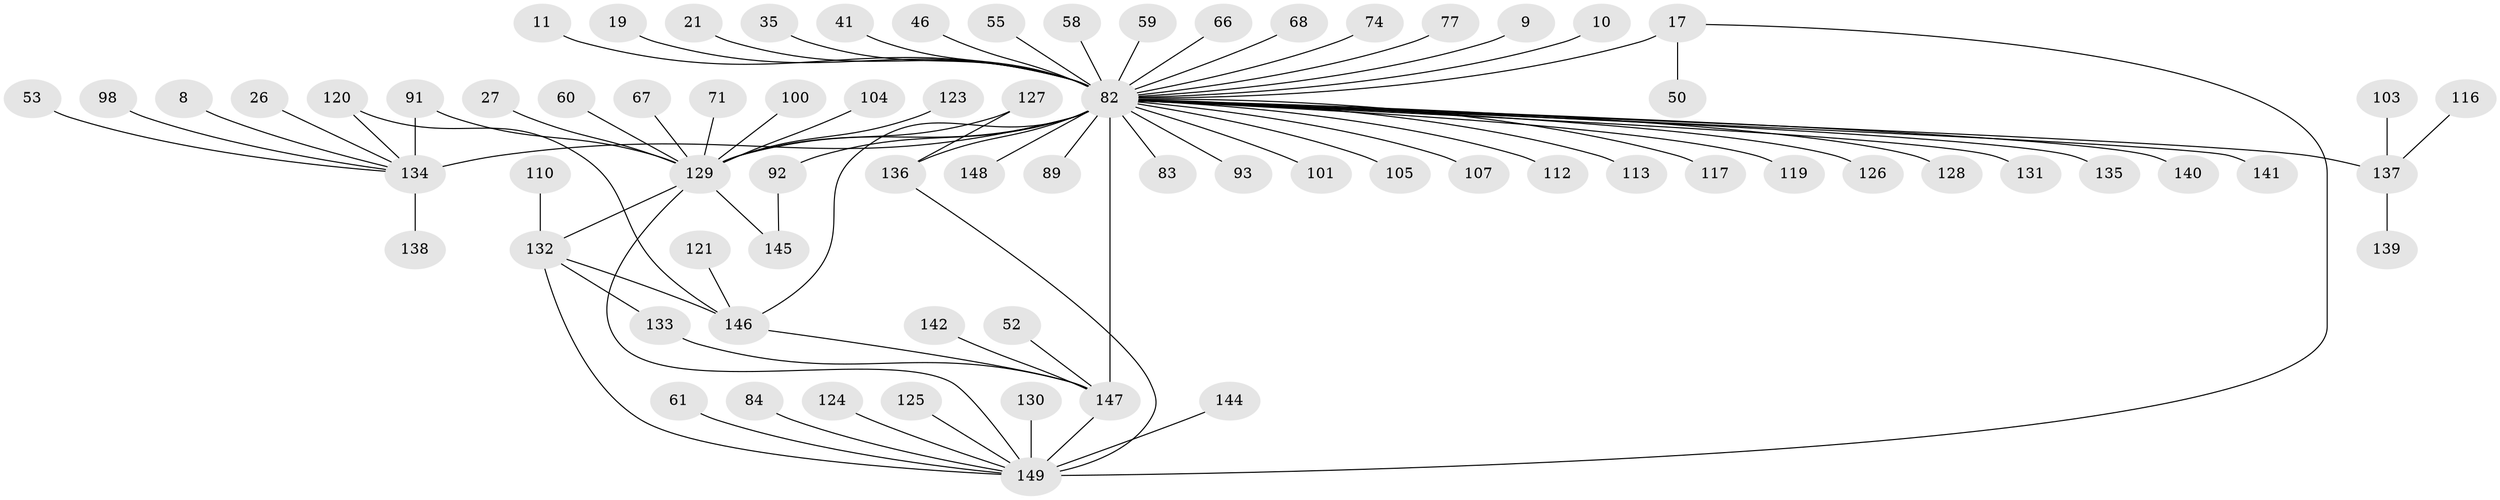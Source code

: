 // original degree distribution, {35: 0.006711409395973154, 17: 0.013422818791946308, 10: 0.006711409395973154, 3: 0.1476510067114094, 4: 0.053691275167785234, 9: 0.006711409395973154, 1: 0.5302013422818792, 2: 0.16778523489932887, 6: 0.020134228187919462, 8: 0.013422818791946308, 11: 0.006711409395973154, 5: 0.026845637583892617}
// Generated by graph-tools (version 1.1) at 2025/50/03/04/25 21:50:36]
// undirected, 74 vertices, 84 edges
graph export_dot {
graph [start="1"]
  node [color=gray90,style=filled];
  8;
  9;
  10;
  11;
  17 [super="+6"];
  19 [super="+12"];
  21;
  26;
  27;
  35;
  41;
  46;
  50;
  52;
  53;
  55;
  58;
  59;
  60;
  61;
  66;
  67;
  68;
  71;
  74 [super="+25"];
  77;
  82 [super="+36+5"];
  83;
  84;
  89;
  91;
  92 [super="+81"];
  93;
  98;
  100;
  101 [super="+44+62"];
  103;
  104;
  105;
  107;
  110 [super="+28"];
  112;
  113;
  116;
  117 [super="+4+95"];
  119;
  120;
  121 [super="+54+114"];
  123 [super="+63"];
  124;
  125;
  126;
  127 [super="+99+111"];
  128 [super="+48"];
  129 [super="+16"];
  130;
  131;
  132 [super="+97+108"];
  133 [super="+106"];
  134 [super="+79+102"];
  135;
  136 [super="+24"];
  137 [super="+94+76"];
  138;
  139;
  140;
  141 [super="+88"];
  142;
  144 [super="+115"];
  145;
  146 [super="+96+43+85"];
  147 [super="+118+69"];
  148;
  149 [super="+80+70+143"];
  8 -- 134;
  9 -- 82;
  10 -- 82;
  11 -- 82;
  17 -- 50;
  17 -- 82 [weight=3];
  17 -- 149 [weight=2];
  19 -- 82;
  21 -- 82;
  26 -- 134;
  27 -- 129;
  35 -- 82;
  41 -- 82;
  46 -- 82;
  52 -- 147;
  53 -- 134;
  55 -- 82;
  58 -- 82;
  59 -- 82;
  60 -- 129;
  61 -- 149;
  66 -- 82;
  67 -- 129;
  68 -- 82;
  71 -- 129;
  74 -- 82;
  77 -- 82;
  82 -- 83;
  82 -- 147 [weight=12];
  82 -- 129 [weight=4];
  82 -- 131;
  82 -- 135 [weight=2];
  82 -- 136 [weight=3];
  82 -- 140;
  82 -- 148;
  82 -- 89;
  82 -- 92 [weight=2];
  82 -- 93;
  82 -- 101;
  82 -- 105;
  82 -- 107;
  82 -- 112;
  82 -- 113;
  82 -- 117;
  82 -- 119;
  82 -- 126;
  82 -- 137 [weight=2];
  82 -- 128;
  82 -- 134 [weight=5];
  82 -- 141;
  82 -- 146;
  84 -- 149;
  91 -- 129;
  91 -- 134;
  92 -- 145;
  98 -- 134;
  100 -- 129;
  103 -- 137;
  104 -- 129;
  110 -- 132;
  116 -- 137;
  120 -- 134;
  120 -- 146;
  121 -- 146;
  123 -- 129;
  124 -- 149;
  125 -- 149;
  127 -- 136;
  127 -- 129;
  129 -- 145;
  129 -- 149;
  129 -- 132;
  130 -- 149;
  132 -- 146 [weight=2];
  132 -- 133;
  132 -- 149;
  133 -- 147;
  134 -- 138;
  136 -- 149;
  137 -- 139;
  142 -- 147;
  144 -- 149;
  146 -- 147;
  147 -- 149 [weight=2];
}

